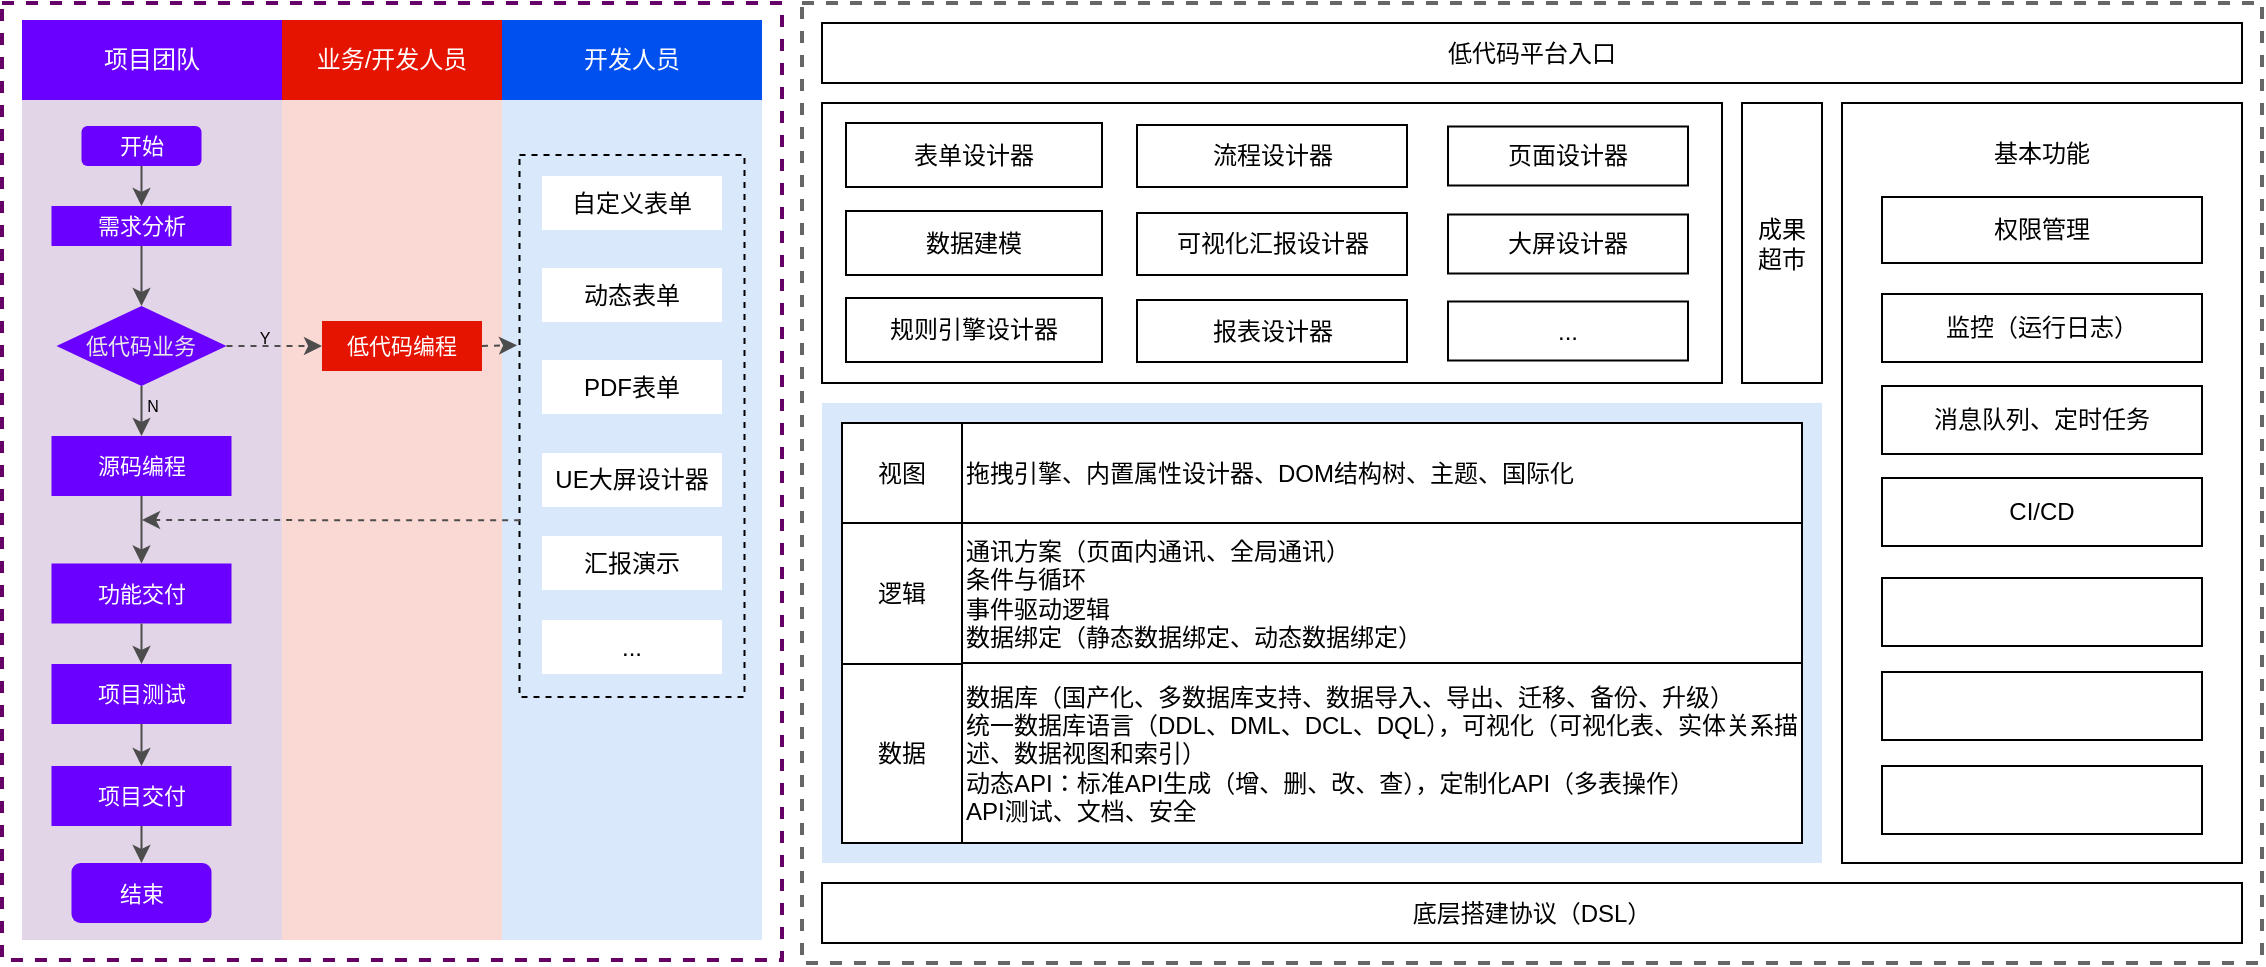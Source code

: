<mxfile version="24.2.3" type="github">
  <diagram name="第 1 页" id="B_uo7OJ-f0cf3lO3-WNb">
    <mxGraphModel dx="1696" dy="473" grid="1" gridSize="10" guides="1" tooltips="1" connect="1" arrows="1" fold="1" page="1" pageScale="1" pageWidth="827" pageHeight="1169" math="0" shadow="0">
      <root>
        <mxCell id="0" />
        <mxCell id="1" parent="0" />
        <mxCell id="DL2iSLS2zm1EoD6sChtO-90" value="" style="rounded=0;whiteSpace=wrap;html=1;fillColor=none;strokeColor=#660066;strokeWidth=2;dashed=1;" parent="1" vertex="1">
          <mxGeometry x="-70" y="71.5" width="390" height="478.5" as="geometry" />
        </mxCell>
        <mxCell id="DL2iSLS2zm1EoD6sChtO-4" value="业务/开发人员" style="rounded=0;whiteSpace=wrap;html=1;fillColor=#e51400;fontColor=#ffffff;strokeColor=none;" parent="1" vertex="1">
          <mxGeometry x="70" y="80" width="110" height="40" as="geometry" />
        </mxCell>
        <mxCell id="DL2iSLS2zm1EoD6sChtO-6" value="" style="rounded=0;whiteSpace=wrap;html=1;fillColor=#fad9d5;strokeColor=none;" parent="1" vertex="1">
          <mxGeometry x="70" y="120" width="110" height="420" as="geometry" />
        </mxCell>
        <mxCell id="DL2iSLS2zm1EoD6sChtO-7" value="项目团队" style="rounded=0;whiteSpace=wrap;html=1;fillColor=#6a00ff;strokeColor=none;fontColor=#ffffff;" parent="1" vertex="1">
          <mxGeometry x="-60" y="80" width="130" height="40" as="geometry" />
        </mxCell>
        <mxCell id="DL2iSLS2zm1EoD6sChtO-8" value="" style="rounded=0;whiteSpace=wrap;html=1;fillColor=#e1d5e7;strokeColor=none;" parent="1" vertex="1">
          <mxGeometry x="-60" y="120" width="130" height="420" as="geometry" />
        </mxCell>
        <mxCell id="DL2iSLS2zm1EoD6sChtO-9" value="开始" style="rounded=1;whiteSpace=wrap;html=1;strokeColor=none;fontSize=11;fillColor=#6a00ff;fontColor=#ffffff;" parent="1" vertex="1">
          <mxGeometry x="-30.25" y="133" width="60" height="20" as="geometry" />
        </mxCell>
        <mxCell id="DL2iSLS2zm1EoD6sChtO-10" value="&lt;font color=&quot;#e6e6e6&quot; style=&quot;font-size: 11px;&quot;&gt;低代码业务&lt;/font&gt;" style="rhombus;whiteSpace=wrap;html=1;strokeColor=none;fontSize=11;fillColor=#6a00ff;fontColor=#ffffff;" parent="1" vertex="1">
          <mxGeometry x="-42.75" y="223" width="85" height="40" as="geometry" />
        </mxCell>
        <mxCell id="DL2iSLS2zm1EoD6sChtO-11" value="需求分析" style="rounded=0;whiteSpace=wrap;html=1;strokeColor=none;fontSize=11;fillColor=#6a00ff;fontColor=#ffffff;" parent="1" vertex="1">
          <mxGeometry x="-45.25" y="173" width="90" height="20" as="geometry" />
        </mxCell>
        <mxCell id="DL2iSLS2zm1EoD6sChtO-12" value="结束" style="rounded=1;whiteSpace=wrap;html=1;strokeColor=none;fontSize=11;fillColor=#6a00ff;fontColor=#ffffff;" parent="1" vertex="1">
          <mxGeometry x="-35.25" y="501.5" width="70" height="30" as="geometry" />
        </mxCell>
        <mxCell id="DL2iSLS2zm1EoD6sChtO-13" value="项目测试" style="rounded=0;whiteSpace=wrap;html=1;strokeColor=none;fontSize=11;fillColor=#6a00ff;fontColor=#ffffff;" parent="1" vertex="1">
          <mxGeometry x="-45.25" y="402" width="90" height="30" as="geometry" />
        </mxCell>
        <mxCell id="DL2iSLS2zm1EoD6sChtO-14" value="源码编程" style="rounded=0;whiteSpace=wrap;html=1;strokeColor=none;fontSize=11;fillColor=#6a00ff;fontColor=#ffffff;" parent="1" vertex="1">
          <mxGeometry x="-45.25" y="288" width="90" height="30" as="geometry" />
        </mxCell>
        <mxCell id="DL2iSLS2zm1EoD6sChtO-15" value="项目交付" style="rounded=0;whiteSpace=wrap;html=1;strokeColor=none;fontSize=11;fillColor=#6a00ff;fontColor=#ffffff;" parent="1" vertex="1">
          <mxGeometry x="-45.25" y="453" width="90" height="30" as="geometry" />
        </mxCell>
        <mxCell id="DL2iSLS2zm1EoD6sChtO-16" value="" style="endArrow=classic;html=1;rounded=0;strokeColor=#4D4D4D;" parent="1" source="DL2iSLS2zm1EoD6sChtO-9" target="DL2iSLS2zm1EoD6sChtO-11" edge="1">
          <mxGeometry width="50" height="50" relative="1" as="geometry">
            <mxPoint x="194.75" y="273" as="sourcePoint" />
            <mxPoint x="244.75" y="223" as="targetPoint" />
          </mxGeometry>
        </mxCell>
        <mxCell id="DL2iSLS2zm1EoD6sChtO-17" value="" style="endArrow=classic;html=1;rounded=0;exitX=0.5;exitY=1;exitDx=0;exitDy=0;entryX=0.5;entryY=0;entryDx=0;entryDy=0;strokeColor=#4D4D4D;" parent="1" source="DL2iSLS2zm1EoD6sChtO-11" target="DL2iSLS2zm1EoD6sChtO-10" edge="1">
          <mxGeometry width="50" height="50" relative="1" as="geometry">
            <mxPoint x="-0.49" y="213" as="sourcePoint" />
            <mxPoint x="-0.49" y="233" as="targetPoint" />
          </mxGeometry>
        </mxCell>
        <mxCell id="DL2iSLS2zm1EoD6sChtO-18" value="" style="endArrow=classic;html=1;rounded=0;exitX=0.5;exitY=1;exitDx=0;exitDy=0;strokeColor=#4D4D4D;" parent="1" source="DL2iSLS2zm1EoD6sChtO-10" target="DL2iSLS2zm1EoD6sChtO-14" edge="1">
          <mxGeometry width="50" height="50" relative="1" as="geometry">
            <mxPoint x="9.75" y="223" as="sourcePoint" />
            <mxPoint x="9.75" y="243" as="targetPoint" />
          </mxGeometry>
        </mxCell>
        <mxCell id="DL2iSLS2zm1EoD6sChtO-19" value="N" style="edgeLabel;html=1;align=center;verticalAlign=middle;resizable=0;points=[];labelBackgroundColor=none;fontSize=8;" parent="DL2iSLS2zm1EoD6sChtO-18" vertex="1" connectable="0">
          <mxGeometry x="-0.22" relative="1" as="geometry">
            <mxPoint x="5" as="offset" />
          </mxGeometry>
        </mxCell>
        <mxCell id="DL2iSLS2zm1EoD6sChtO-20" value="" style="endArrow=classic;html=1;rounded=0;exitX=0.5;exitY=1;exitDx=0;exitDy=0;entryX=0.5;entryY=0;entryDx=0;entryDy=0;strokeColor=#4D4D4D;" parent="1" source="DL2iSLS2zm1EoD6sChtO-14" target="DL2iSLS2zm1EoD6sChtO-23" edge="1">
          <mxGeometry width="50" height="50" relative="1" as="geometry">
            <mxPoint x="9.75" y="293" as="sourcePoint" />
            <mxPoint x="9.75" y="323" as="targetPoint" />
          </mxGeometry>
        </mxCell>
        <mxCell id="DL2iSLS2zm1EoD6sChtO-21" value="" style="endArrow=classic;html=1;rounded=0;exitX=0.5;exitY=1;exitDx=0;exitDy=0;entryX=0.5;entryY=0;entryDx=0;entryDy=0;strokeColor=#4D4D4D;" parent="1" source="DL2iSLS2zm1EoD6sChtO-13" target="DL2iSLS2zm1EoD6sChtO-15" edge="1">
          <mxGeometry width="50" height="50" relative="1" as="geometry">
            <mxPoint x="9.75" y="353" as="sourcePoint" />
            <mxPoint x="9.75" y="383" as="targetPoint" />
          </mxGeometry>
        </mxCell>
        <mxCell id="DL2iSLS2zm1EoD6sChtO-22" value="" style="endArrow=classic;html=1;rounded=0;exitX=0.5;exitY=1;exitDx=0;exitDy=0;entryX=0.5;entryY=0;entryDx=0;entryDy=0;strokeColor=#4D4D4D;" parent="1" source="DL2iSLS2zm1EoD6sChtO-15" target="DL2iSLS2zm1EoD6sChtO-12" edge="1">
          <mxGeometry width="50" height="50" relative="1" as="geometry">
            <mxPoint x="9.75" y="413" as="sourcePoint" />
            <mxPoint x="9.75" y="433" as="targetPoint" />
          </mxGeometry>
        </mxCell>
        <mxCell id="DL2iSLS2zm1EoD6sChtO-23" value="功能交付" style="rounded=0;whiteSpace=wrap;html=1;strokeColor=none;fontSize=11;fillColor=#6a00ff;fontColor=#ffffff;" parent="1" vertex="1">
          <mxGeometry x="-45.25" y="351.75" width="90" height="30" as="geometry" />
        </mxCell>
        <mxCell id="DL2iSLS2zm1EoD6sChtO-24" value="" style="endArrow=classic;html=1;rounded=0;exitX=0.5;exitY=1;exitDx=0;exitDy=0;entryX=0.5;entryY=0;entryDx=0;entryDy=0;strokeColor=#4D4D4D;" parent="1" source="DL2iSLS2zm1EoD6sChtO-23" target="DL2iSLS2zm1EoD6sChtO-13" edge="1">
          <mxGeometry width="50" height="50" relative="1" as="geometry">
            <mxPoint x="-0.49" y="373" as="sourcePoint" />
            <mxPoint x="-0.49" y="390" as="targetPoint" />
          </mxGeometry>
        </mxCell>
        <mxCell id="DL2iSLS2zm1EoD6sChtO-25" value="低代码编程" style="rounded=0;whiteSpace=wrap;html=1;fillColor=#e51400;fontColor=#ffffff;strokeColor=none;fontSize=11;" parent="1" vertex="1">
          <mxGeometry x="90" y="230.5" width="80" height="25" as="geometry" />
        </mxCell>
        <mxCell id="DL2iSLS2zm1EoD6sChtO-27" value="" style="endArrow=classic;html=1;rounded=0;entryX=0;entryY=0.5;entryDx=0;entryDy=0;exitX=1;exitY=0.5;exitDx=0;exitDy=0;strokeColor=#4D4D4D;dashed=1;" parent="1" source="DL2iSLS2zm1EoD6sChtO-10" target="DL2iSLS2zm1EoD6sChtO-25" edge="1">
          <mxGeometry width="50" height="50" relative="1" as="geometry">
            <mxPoint x="35" y="220" as="sourcePoint" />
            <mxPoint x="35" y="240" as="targetPoint" />
          </mxGeometry>
        </mxCell>
        <mxCell id="DL2iSLS2zm1EoD6sChtO-28" value="Y" style="edgeLabel;html=1;align=center;verticalAlign=middle;resizable=0;points=[];labelBackgroundColor=none;fontSize=8;" parent="DL2iSLS2zm1EoD6sChtO-27" vertex="1" connectable="0">
          <mxGeometry x="-0.455" relative="1" as="geometry">
            <mxPoint x="5" y="-4" as="offset" />
          </mxGeometry>
        </mxCell>
        <mxCell id="DL2iSLS2zm1EoD6sChtO-68" value="开发人员" style="rounded=0;whiteSpace=wrap;html=1;fillColor=#0050ef;fontColor=#ffffff;strokeColor=none;" parent="1" vertex="1">
          <mxGeometry x="180" y="80" width="130" height="40" as="geometry" />
        </mxCell>
        <mxCell id="DL2iSLS2zm1EoD6sChtO-69" value="" style="rounded=0;whiteSpace=wrap;html=1;fillColor=#dae8fc;strokeColor=none;" parent="1" vertex="1">
          <mxGeometry x="180" y="120" width="130" height="420" as="geometry" />
        </mxCell>
        <mxCell id="DL2iSLS2zm1EoD6sChtO-71" value="自定义表单" style="rounded=0;whiteSpace=wrap;html=1;strokeColor=none;" parent="1" vertex="1">
          <mxGeometry x="200" y="158" width="90" height="27" as="geometry" />
        </mxCell>
        <mxCell id="DL2iSLS2zm1EoD6sChtO-72" value="动态表单" style="rounded=0;whiteSpace=wrap;html=1;strokeColor=none;" parent="1" vertex="1">
          <mxGeometry x="200" y="204" width="90" height="27" as="geometry" />
        </mxCell>
        <mxCell id="DL2iSLS2zm1EoD6sChtO-73" value="PDF表单" style="rounded=0;whiteSpace=wrap;html=1;strokeColor=none;" parent="1" vertex="1">
          <mxGeometry x="200" y="250" width="90" height="27" as="geometry" />
        </mxCell>
        <mxCell id="DL2iSLS2zm1EoD6sChtO-74" value="UE大屏设计器" style="rounded=0;whiteSpace=wrap;html=1;strokeColor=none;" parent="1" vertex="1">
          <mxGeometry x="200" y="296.5" width="90" height="27" as="geometry" />
        </mxCell>
        <mxCell id="DL2iSLS2zm1EoD6sChtO-75" value="汇报演示" style="rounded=0;whiteSpace=wrap;html=1;strokeColor=none;" parent="1" vertex="1">
          <mxGeometry x="200" y="338" width="90" height="27" as="geometry" />
        </mxCell>
        <mxCell id="DL2iSLS2zm1EoD6sChtO-77" value="..." style="rounded=0;whiteSpace=wrap;html=1;strokeColor=none;" parent="1" vertex="1">
          <mxGeometry x="200" y="380" width="90" height="27" as="geometry" />
        </mxCell>
        <mxCell id="DL2iSLS2zm1EoD6sChtO-79" value="" style="rounded=0;whiteSpace=wrap;html=1;fillColor=none;dashed=1;" parent="1" vertex="1">
          <mxGeometry x="188.75" y="147.5" width="112.5" height="271" as="geometry" />
        </mxCell>
        <mxCell id="DL2iSLS2zm1EoD6sChtO-86" value="" style="endArrow=classic;html=1;rounded=0;entryX=-0.011;entryY=0.351;entryDx=0;entryDy=0;exitX=1;exitY=0.5;exitDx=0;exitDy=0;strokeColor=#4D4D4D;entryPerimeter=0;dashed=1;" parent="1" source="DL2iSLS2zm1EoD6sChtO-25" target="DL2iSLS2zm1EoD6sChtO-79" edge="1">
          <mxGeometry width="50" height="50" relative="1" as="geometry">
            <mxPoint x="52" y="253" as="sourcePoint" />
            <mxPoint x="100" y="253" as="targetPoint" />
          </mxGeometry>
        </mxCell>
        <mxCell id="DL2iSLS2zm1EoD6sChtO-89" value="" style="endArrow=classic;html=1;rounded=0;exitX=0.003;exitY=0.674;exitDx=0;exitDy=0;strokeColor=#4D4D4D;exitPerimeter=0;dashed=1;" parent="1" source="DL2iSLS2zm1EoD6sChtO-79" edge="1">
          <mxGeometry width="50" height="50" relative="1" as="geometry">
            <mxPoint x="10" y="328" as="sourcePoint" />
            <mxPoint y="330" as="targetPoint" />
          </mxGeometry>
        </mxCell>
        <mxCell id="cuvuWjdc5wPWUUID254h-1" value="" style="rounded=0;whiteSpace=wrap;html=1;dashed=1;fillColor=none;fontColor=#333333;strokeColor=#666666;strokeWidth=2;" vertex="1" parent="1">
          <mxGeometry x="330" y="71.5" width="730" height="480" as="geometry" />
        </mxCell>
        <mxCell id="cuvuWjdc5wPWUUID254h-2" value="" style="rounded=0;whiteSpace=wrap;html=1;fillColor=#dae8fc;strokeColor=none;" vertex="1" parent="1">
          <mxGeometry x="340" y="271.5" width="500" height="230" as="geometry" />
        </mxCell>
        <mxCell id="cuvuWjdc5wPWUUID254h-6" value="" style="rounded=0;whiteSpace=wrap;html=1;" vertex="1" parent="1">
          <mxGeometry x="340" y="121.5" width="450" height="140" as="geometry" />
        </mxCell>
        <mxCell id="cuvuWjdc5wPWUUID254h-7" value="" style="rounded=0;whiteSpace=wrap;html=1;" vertex="1" parent="1">
          <mxGeometry x="850" y="121.5" width="200" height="380" as="geometry" />
        </mxCell>
        <mxCell id="cuvuWjdc5wPWUUID254h-8" value="低代码平台入口" style="rounded=0;whiteSpace=wrap;html=1;" vertex="1" parent="1">
          <mxGeometry x="340" y="81.5" width="710" height="30" as="geometry" />
        </mxCell>
        <mxCell id="cuvuWjdc5wPWUUID254h-9" value="底层搭建协议（DSL）" style="rounded=0;whiteSpace=wrap;html=1;" vertex="1" parent="1">
          <mxGeometry x="340" y="511.5" width="710" height="30" as="geometry" />
        </mxCell>
        <mxCell id="cuvuWjdc5wPWUUID254h-13" value="成果&lt;div&gt;超市&lt;/div&gt;" style="rounded=0;whiteSpace=wrap;html=1;" vertex="1" parent="1">
          <mxGeometry x="800" y="121.5" width="40" height="140" as="geometry" />
        </mxCell>
        <mxCell id="cuvuWjdc5wPWUUID254h-21" value="规则引擎设计器" style="rounded=0;whiteSpace=wrap;html=1;" vertex="1" parent="1">
          <mxGeometry x="352" y="219" width="128" height="32" as="geometry" />
        </mxCell>
        <mxCell id="cuvuWjdc5wPWUUID254h-22" value="报表设计器" style="rounded=0;whiteSpace=wrap;html=1;" vertex="1" parent="1">
          <mxGeometry x="497.5" y="220" width="135" height="31" as="geometry" />
        </mxCell>
        <mxCell id="cuvuWjdc5wPWUUID254h-23" value="..." style="rounded=0;whiteSpace=wrap;html=1;" vertex="1" parent="1">
          <mxGeometry x="653" y="220.75" width="120" height="29.5" as="geometry" />
        </mxCell>
        <mxCell id="cuvuWjdc5wPWUUID254h-26" value="权限管理" style="rounded=0;whiteSpace=wrap;html=1;" vertex="1" parent="1">
          <mxGeometry x="870" y="168.5" width="160" height="33" as="geometry" />
        </mxCell>
        <mxCell id="cuvuWjdc5wPWUUID254h-27" value="监控（运行日志）" style="rounded=0;whiteSpace=wrap;html=1;" vertex="1" parent="1">
          <mxGeometry x="870" y="217" width="160" height="34" as="geometry" />
        </mxCell>
        <mxCell id="cuvuWjdc5wPWUUID254h-28" value="消息队列、定时任务" style="rounded=0;whiteSpace=wrap;html=1;" vertex="1" parent="1">
          <mxGeometry x="870" y="263" width="160" height="34" as="geometry" />
        </mxCell>
        <mxCell id="cuvuWjdc5wPWUUID254h-29" value="CI/CD" style="rounded=0;whiteSpace=wrap;html=1;" vertex="1" parent="1">
          <mxGeometry x="870" y="309" width="160" height="34" as="geometry" />
        </mxCell>
        <mxCell id="cuvuWjdc5wPWUUID254h-30" value="" style="rounded=0;whiteSpace=wrap;html=1;" vertex="1" parent="1">
          <mxGeometry x="870" y="359" width="160" height="34" as="geometry" />
        </mxCell>
        <mxCell id="cuvuWjdc5wPWUUID254h-31" value="" style="rounded=0;whiteSpace=wrap;html=1;" vertex="1" parent="1">
          <mxGeometry x="870" y="406" width="160" height="34" as="geometry" />
        </mxCell>
        <mxCell id="cuvuWjdc5wPWUUID254h-32" value="基本功能" style="text;html=1;align=center;verticalAlign=middle;whiteSpace=wrap;rounded=0;" vertex="1" parent="1">
          <mxGeometry x="905" y="131.5" width="90" height="30" as="geometry" />
        </mxCell>
        <mxCell id="cuvuWjdc5wPWUUID254h-34" value="&lt;div style=&quot;&quot;&gt;数据库（国产化、多数据库支持、数据导入、导出、迁移、备份、升级）&lt;/div&gt;&lt;div style=&quot;&quot;&gt;统一数据库语言（DDL、DML、DCL、DQL），&lt;span style=&quot;background-color: initial;&quot;&gt;可视化（可视化表、实体关系描述、数据视图和索引）&lt;/span&gt;&lt;/div&gt;&lt;div style=&quot;&quot;&gt;&lt;span style=&quot;background-color: initial;&quot;&gt;动态API：&lt;/span&gt;&lt;span style=&quot;background-color: initial;&quot;&gt;标准API生成（增、删、改、查），&lt;/span&gt;&lt;span style=&quot;background-color: initial;&quot;&gt;定制化API（多表操作）&lt;/span&gt;&lt;br&gt;&lt;/div&gt;&lt;div style=&quot;&quot;&gt;API测试、文档、安全&lt;/div&gt;" style="rounded=0;whiteSpace=wrap;html=1;align=left;" vertex="1" parent="1">
          <mxGeometry x="410" y="401.5" width="420" height="90" as="geometry" />
        </mxCell>
        <mxCell id="cuvuWjdc5wPWUUID254h-35" value="&lt;span style=&quot;text-align: left;&quot;&gt;数据&lt;/span&gt;" style="rounded=0;whiteSpace=wrap;html=1;" vertex="1" parent="1">
          <mxGeometry x="350" y="401.5" width="60" height="90" as="geometry" />
        </mxCell>
        <mxCell id="cuvuWjdc5wPWUUID254h-36" value="&lt;span style=&quot;text-align: left;&quot;&gt;逻辑&lt;/span&gt;" style="rounded=0;whiteSpace=wrap;html=1;" vertex="1" parent="1">
          <mxGeometry x="350" y="331.5" width="60" height="70.5" as="geometry" />
        </mxCell>
        <mxCell id="cuvuWjdc5wPWUUID254h-37" value="&lt;div style=&quot;text-align: left;&quot;&gt;&lt;span style=&quot;background-color: initial;&quot;&gt;视图&lt;/span&gt;&lt;/div&gt;" style="rounded=0;whiteSpace=wrap;html=1;" vertex="1" parent="1">
          <mxGeometry x="350" y="281.5" width="60" height="50" as="geometry" />
        </mxCell>
        <mxCell id="cuvuWjdc5wPWUUID254h-38" value="&lt;div style=&quot;&quot;&gt;&lt;div&gt;&lt;span style=&quot;background-color: initial;&quot;&gt;通讯方案（页面内通讯、全局通讯）&lt;/span&gt;&lt;/div&gt;&lt;div&gt;条件与循环&lt;/div&gt;&lt;div&gt;事件驱动逻辑&lt;/div&gt;&lt;div&gt;数据绑定（静态数据绑定、动态数据绑定）&lt;/div&gt;&lt;/div&gt;" style="rounded=0;whiteSpace=wrap;html=1;align=left;" vertex="1" parent="1">
          <mxGeometry x="410" y="331.5" width="420" height="70" as="geometry" />
        </mxCell>
        <mxCell id="cuvuWjdc5wPWUUID254h-39" value="&lt;div style=&quot;&quot;&gt;拖拽引擎、内置属性设计器、DOM结构树、主题、国际化&lt;/div&gt;" style="rounded=0;whiteSpace=wrap;html=1;align=left;" vertex="1" parent="1">
          <mxGeometry x="410" y="281.5" width="420" height="50" as="geometry" />
        </mxCell>
        <mxCell id="cuvuWjdc5wPWUUID254h-43" value="数据建模" style="rounded=0;whiteSpace=wrap;html=1;" vertex="1" parent="1">
          <mxGeometry x="352" y="175.5" width="128" height="32" as="geometry" />
        </mxCell>
        <mxCell id="cuvuWjdc5wPWUUID254h-44" value="可视化汇报设计器" style="rounded=0;whiteSpace=wrap;html=1;" vertex="1" parent="1">
          <mxGeometry x="497.5" y="176.5" width="135" height="31" as="geometry" />
        </mxCell>
        <mxCell id="cuvuWjdc5wPWUUID254h-45" value="大屏设计器" style="rounded=0;whiteSpace=wrap;html=1;" vertex="1" parent="1">
          <mxGeometry x="653" y="177.25" width="120" height="29.5" as="geometry" />
        </mxCell>
        <mxCell id="cuvuWjdc5wPWUUID254h-46" value="表单设计器" style="rounded=0;whiteSpace=wrap;html=1;" vertex="1" parent="1">
          <mxGeometry x="352" y="131.5" width="128" height="32" as="geometry" />
        </mxCell>
        <mxCell id="cuvuWjdc5wPWUUID254h-47" value="流程设计器" style="rounded=0;whiteSpace=wrap;html=1;" vertex="1" parent="1">
          <mxGeometry x="497.5" y="132.5" width="135" height="31" as="geometry" />
        </mxCell>
        <mxCell id="cuvuWjdc5wPWUUID254h-48" value="页面设计器" style="rounded=0;whiteSpace=wrap;html=1;" vertex="1" parent="1">
          <mxGeometry x="653" y="133.25" width="120" height="29.5" as="geometry" />
        </mxCell>
        <mxCell id="cuvuWjdc5wPWUUID254h-49" value="" style="rounded=0;whiteSpace=wrap;html=1;" vertex="1" parent="1">
          <mxGeometry x="870" y="453" width="160" height="34" as="geometry" />
        </mxCell>
      </root>
    </mxGraphModel>
  </diagram>
</mxfile>
